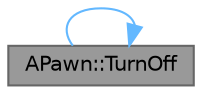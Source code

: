 digraph "APawn::TurnOff"
{
 // INTERACTIVE_SVG=YES
 // LATEX_PDF_SIZE
  bgcolor="transparent";
  edge [fontname=Helvetica,fontsize=10,labelfontname=Helvetica,labelfontsize=10];
  node [fontname=Helvetica,fontsize=10,shape=box,height=0.2,width=0.4];
  rankdir="LR";
  Node1 [id="Node000001",label="APawn::TurnOff",height=0.2,width=0.4,color="gray40", fillcolor="grey60", style="filled", fontcolor="black",tooltip="Freeze pawn - stop sounds, animations, physics, weapon firing."];
  Node1 -> Node1 [id="edge1_Node000001_Node000001",color="steelblue1",style="solid",tooltip=" "];
}
